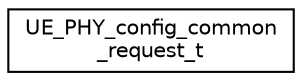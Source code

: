 digraph "Graphical Class Hierarchy"
{
 // LATEX_PDF_SIZE
  edge [fontname="Helvetica",fontsize="10",labelfontname="Helvetica",labelfontsize="10"];
  node [fontname="Helvetica",fontsize="10",shape=record];
  rankdir="LR";
  Node0 [label="UE_PHY_config_common\l_request_t",height=0.2,width=0.4,color="black", fillcolor="white", style="filled",URL="$structUE__PHY__config__common__request__t.html",tooltip=" "];
}
